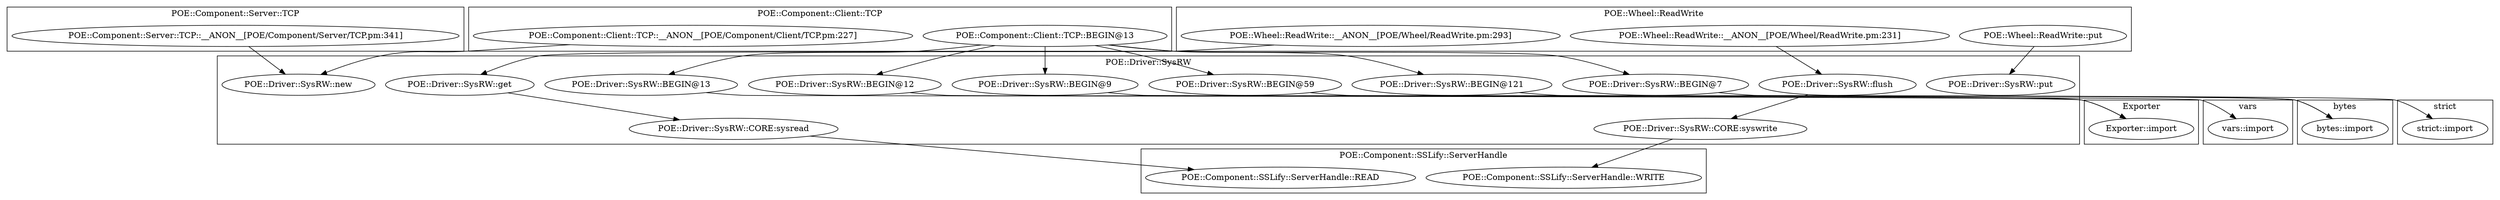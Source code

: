 digraph {
graph [overlap=false]
subgraph cluster_POE_Component_SSLify_ServerHandle {
	label="POE::Component::SSLify::ServerHandle";
	"POE::Component::SSLify::ServerHandle::WRITE";
	"POE::Component::SSLify::ServerHandle::READ";
}
subgraph cluster_strict {
	label="strict";
	"strict::import";
}
subgraph cluster_POE_Driver_SysRW {
	label="POE::Driver::SysRW";
	"POE::Driver::SysRW::get";
	"POE::Driver::SysRW::BEGIN@13";
	"POE::Driver::SysRW::CORE:syswrite";
	"POE::Driver::SysRW::BEGIN@9";
	"POE::Driver::SysRW::put";
	"POE::Driver::SysRW::new";
	"POE::Driver::SysRW::BEGIN@59";
	"POE::Driver::SysRW::CORE:sysread";
	"POE::Driver::SysRW::BEGIN@12";
	"POE::Driver::SysRW::BEGIN@7";
	"POE::Driver::SysRW::BEGIN@121";
	"POE::Driver::SysRW::flush";
}
subgraph cluster_Exporter {
	label="Exporter";
	"Exporter::import";
}
subgraph cluster_POE_Component_Server_TCP {
	label="POE::Component::Server::TCP";
	"POE::Component::Server::TCP::__ANON__[POE/Component/Server/TCP.pm:341]";
}
subgraph cluster_POE_Component_Client_TCP {
	label="POE::Component::Client::TCP";
	"POE::Component::Client::TCP::__ANON__[POE/Component/Client/TCP.pm:227]";
	"POE::Component::Client::TCP::BEGIN@13";
}
subgraph cluster_POE_Wheel_ReadWrite {
	label="POE::Wheel::ReadWrite";
	"POE::Wheel::ReadWrite::__ANON__[POE/Wheel/ReadWrite.pm:293]";
	"POE::Wheel::ReadWrite::__ANON__[POE/Wheel/ReadWrite.pm:231]";
	"POE::Wheel::ReadWrite::put";
}
subgraph cluster_vars {
	label="vars";
	"vars::import";
}
subgraph cluster_bytes {
	label="bytes";
	"bytes::import";
}
"POE::Driver::SysRW::BEGIN@9" -> "vars::import";
"POE::Driver::SysRW::CORE:sysread" -> "POE::Component::SSLify::ServerHandle::READ";
"POE::Component::Client::TCP::BEGIN@13" -> "POE::Driver::SysRW::BEGIN@13";
"POE::Driver::SysRW::BEGIN@13" -> "Exporter::import";
"POE::Driver::SysRW::BEGIN@12" -> "Exporter::import";
"POE::Component::Client::TCP::BEGIN@13" -> "POE::Driver::SysRW::BEGIN@121";
"POE::Wheel::ReadWrite::__ANON__[POE/Wheel/ReadWrite.pm:293]" -> "POE::Driver::SysRW::get";
"POE::Component::Client::TCP::BEGIN@13" -> "POE::Driver::SysRW::BEGIN@9";
"POE::Driver::SysRW::BEGIN@59" -> "bytes::import";
"POE::Driver::SysRW::BEGIN@121" -> "bytes::import";
"POE::Component::Client::TCP::BEGIN@13" -> "POE::Driver::SysRW::BEGIN@7";
"POE::Driver::SysRW::CORE:syswrite" -> "POE::Component::SSLify::ServerHandle::WRITE";
"POE::Wheel::ReadWrite::put" -> "POE::Driver::SysRW::put";
"POE::Component::Server::TCP::__ANON__[POE/Component/Server/TCP.pm:341]" -> "POE::Driver::SysRW::new";
"POE::Component::Client::TCP::__ANON__[POE/Component/Client/TCP.pm:227]" -> "POE::Driver::SysRW::new";
"POE::Component::Client::TCP::BEGIN@13" -> "POE::Driver::SysRW::BEGIN@59";
"POE::Component::Client::TCP::BEGIN@13" -> "POE::Driver::SysRW::BEGIN@12";
"POE::Driver::SysRW::BEGIN@7" -> "strict::import";
"POE::Driver::SysRW::get" -> "POE::Driver::SysRW::CORE:sysread";
"POE::Driver::SysRW::flush" -> "POE::Driver::SysRW::CORE:syswrite";
"POE::Wheel::ReadWrite::__ANON__[POE/Wheel/ReadWrite.pm:231]" -> "POE::Driver::SysRW::flush";
}
